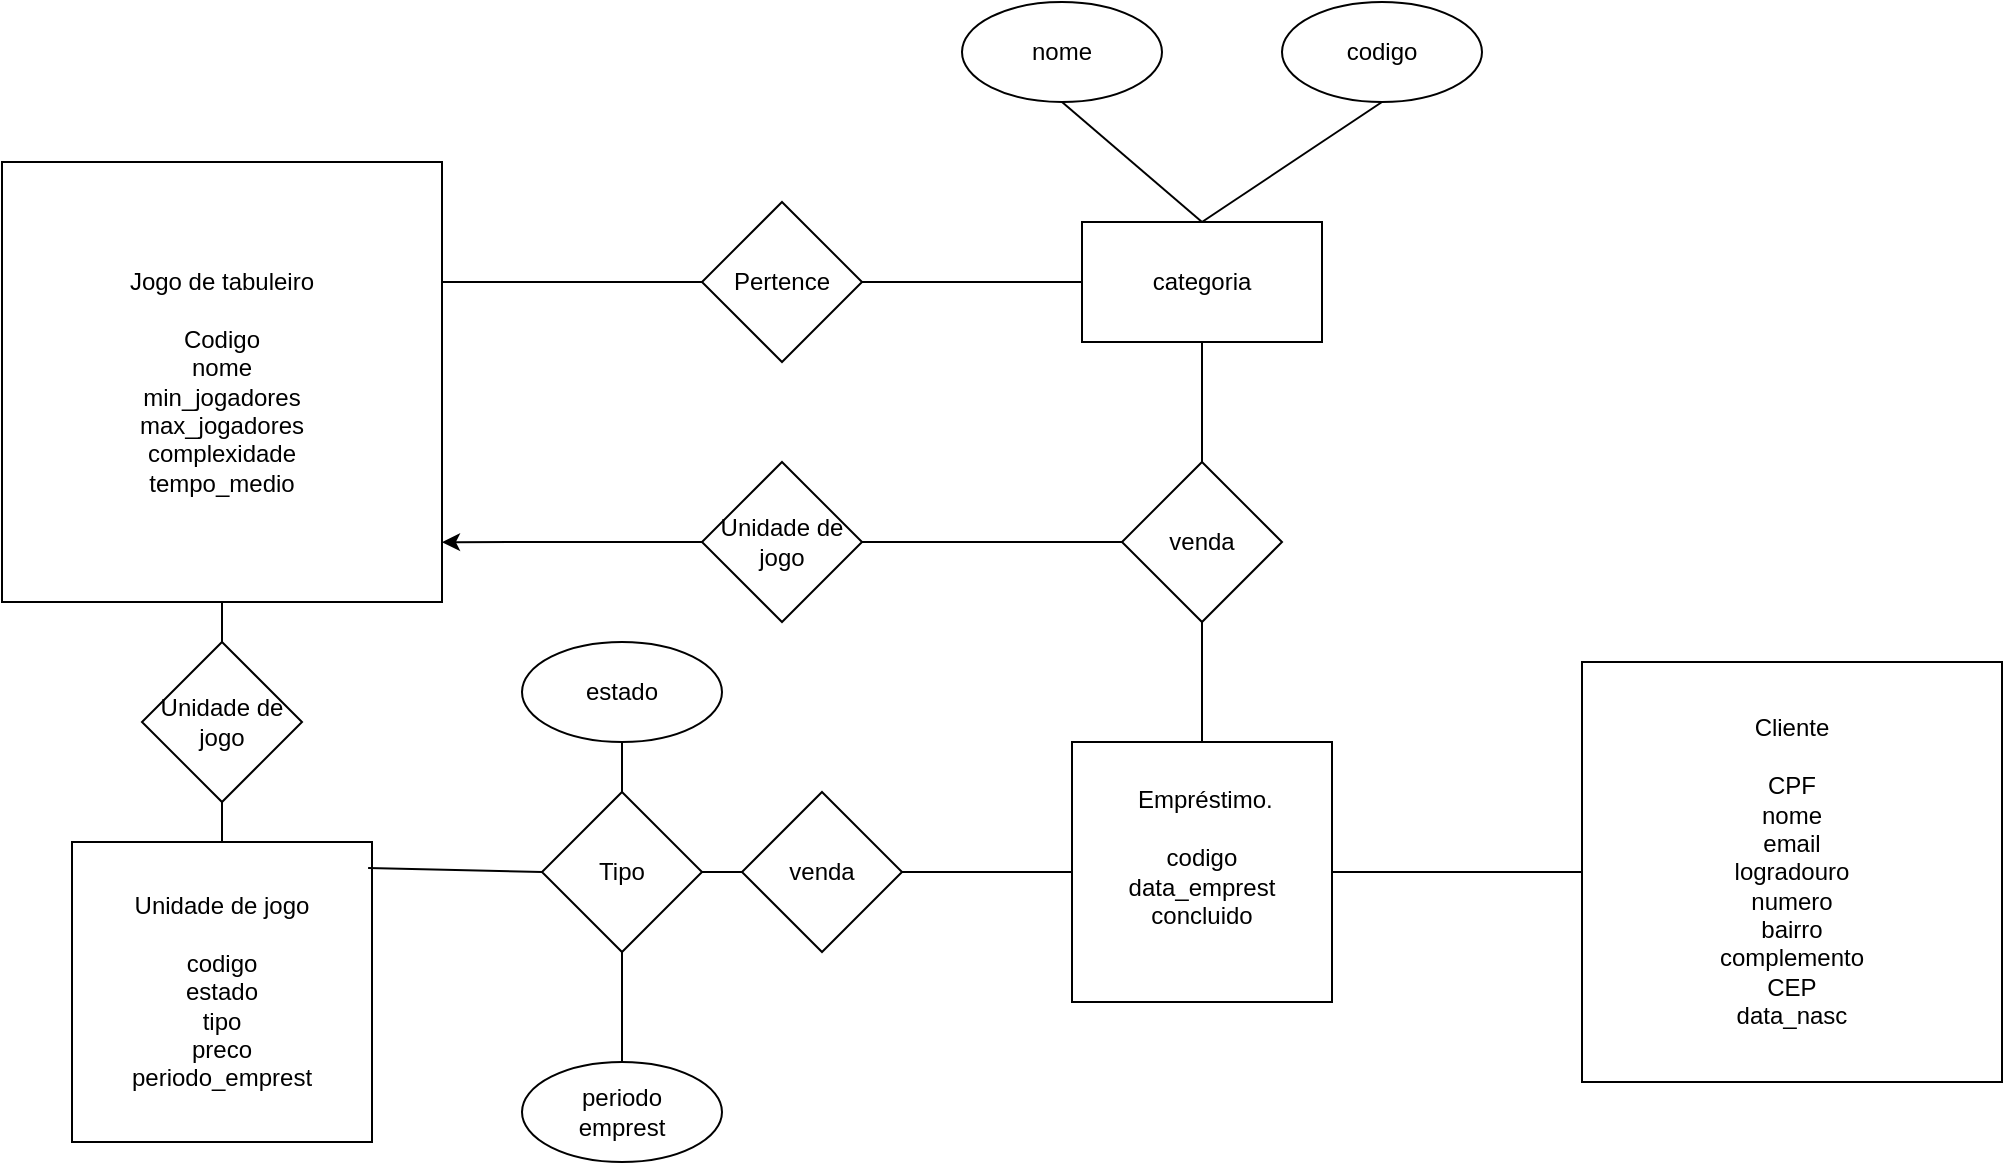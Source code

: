 <mxfile version="26.1.3">
  <diagram name="Página-1" id="bXf91uq4xTIuLi92Ajbj">
    <mxGraphModel dx="2501" dy="772" grid="1" gridSize="10" guides="1" tooltips="1" connect="1" arrows="1" fold="1" page="1" pageScale="1" pageWidth="827" pageHeight="1169" math="0" shadow="0">
      <root>
        <mxCell id="0" />
        <mxCell id="1" parent="0" />
        <mxCell id="ggw4CyNRnTy3p6Yb5EMk-1" value="categoria" style="rounded=0;whiteSpace=wrap;html=1;" vertex="1" parent="1">
          <mxGeometry x="280" y="180" width="120" height="60" as="geometry" />
        </mxCell>
        <mxCell id="ggw4CyNRnTy3p6Yb5EMk-2" value="nome" style="ellipse;whiteSpace=wrap;html=1;" vertex="1" parent="1">
          <mxGeometry x="220" y="70" width="100" height="50" as="geometry" />
        </mxCell>
        <mxCell id="ggw4CyNRnTy3p6Yb5EMk-3" value="codigo" style="ellipse;whiteSpace=wrap;html=1;" vertex="1" parent="1">
          <mxGeometry x="380" y="70" width="100" height="50" as="geometry" />
        </mxCell>
        <mxCell id="ggw4CyNRnTy3p6Yb5EMk-4" value="" style="endArrow=none;html=1;rounded=0;entryX=0.5;entryY=1;entryDx=0;entryDy=0;exitX=0.5;exitY=0;exitDx=0;exitDy=0;" edge="1" parent="1" source="ggw4CyNRnTy3p6Yb5EMk-1" target="ggw4CyNRnTy3p6Yb5EMk-2">
          <mxGeometry width="50" height="50" relative="1" as="geometry">
            <mxPoint x="390" y="420" as="sourcePoint" />
            <mxPoint x="440" y="370" as="targetPoint" />
          </mxGeometry>
        </mxCell>
        <mxCell id="ggw4CyNRnTy3p6Yb5EMk-5" value="" style="endArrow=none;html=1;rounded=0;exitX=0.5;exitY=0;exitDx=0;exitDy=0;entryX=0.5;entryY=1;entryDx=0;entryDy=0;" edge="1" parent="1" source="ggw4CyNRnTy3p6Yb5EMk-1" target="ggw4CyNRnTy3p6Yb5EMk-3">
          <mxGeometry width="50" height="50" relative="1" as="geometry">
            <mxPoint x="390" y="420" as="sourcePoint" />
            <mxPoint x="440" y="370" as="targetPoint" />
          </mxGeometry>
        </mxCell>
        <mxCell id="ggw4CyNRnTy3p6Yb5EMk-6" value="venda" style="rhombus;whiteSpace=wrap;html=1;" vertex="1" parent="1">
          <mxGeometry x="300" y="300" width="80" height="80" as="geometry" />
        </mxCell>
        <mxCell id="ggw4CyNRnTy3p6Yb5EMk-7" value="" style="endArrow=none;html=1;rounded=0;entryX=0.5;entryY=1;entryDx=0;entryDy=0;exitX=0.5;exitY=0;exitDx=0;exitDy=0;" edge="1" parent="1" source="ggw4CyNRnTy3p6Yb5EMk-6" target="ggw4CyNRnTy3p6Yb5EMk-1">
          <mxGeometry width="50" height="50" relative="1" as="geometry">
            <mxPoint x="390" y="420" as="sourcePoint" />
            <mxPoint x="440" y="370" as="targetPoint" />
          </mxGeometry>
        </mxCell>
        <mxCell id="ggw4CyNRnTy3p6Yb5EMk-8" value="" style="endArrow=none;html=1;rounded=0;exitX=0.5;exitY=1;exitDx=0;exitDy=0;entryX=0.5;entryY=0;entryDx=0;entryDy=0;" edge="1" parent="1" source="ggw4CyNRnTy3p6Yb5EMk-6" target="ggw4CyNRnTy3p6Yb5EMk-10">
          <mxGeometry width="50" height="50" relative="1" as="geometry">
            <mxPoint x="390" y="420" as="sourcePoint" />
            <mxPoint x="363.333" y="473.333" as="targetPoint" />
          </mxGeometry>
        </mxCell>
        <mxCell id="ggw4CyNRnTy3p6Yb5EMk-10" value="&amp;nbsp;Empréstimo.&lt;br&gt;&lt;br&gt;codigo&lt;br&gt;data_emprest&lt;br&gt;concluido&lt;br&gt;&lt;div&gt;&lt;br&gt;&lt;/div&gt;" style="whiteSpace=wrap;html=1;aspect=fixed;" vertex="1" parent="1">
          <mxGeometry x="275" y="440" width="130" height="130" as="geometry" />
        </mxCell>
        <mxCell id="ggw4CyNRnTy3p6Yb5EMk-12" value="Cliente&lt;br&gt;&lt;br&gt;CPF&lt;br&gt;nome&lt;br&gt;email&lt;br&gt;logradouro&lt;br&gt;numero&lt;br&gt;bairro&lt;br&gt;complemento&lt;br&gt;CEP&lt;br&gt;data_nasc" style="whiteSpace=wrap;html=1;aspect=fixed;" vertex="1" parent="1">
          <mxGeometry x="530" y="400" width="210" height="210" as="geometry" />
        </mxCell>
        <mxCell id="ggw4CyNRnTy3p6Yb5EMk-13" value="" style="endArrow=none;html=1;rounded=0;exitX=1;exitY=0.5;exitDx=0;exitDy=0;entryX=0;entryY=0.5;entryDx=0;entryDy=0;" edge="1" parent="1" source="ggw4CyNRnTy3p6Yb5EMk-10" target="ggw4CyNRnTy3p6Yb5EMk-12">
          <mxGeometry width="50" height="50" relative="1" as="geometry">
            <mxPoint x="390" y="440" as="sourcePoint" />
            <mxPoint x="440" y="390" as="targetPoint" />
          </mxGeometry>
        </mxCell>
        <mxCell id="ggw4CyNRnTy3p6Yb5EMk-15" value="Unidade de&lt;br&gt;jogo" style="rhombus;whiteSpace=wrap;html=1;" vertex="1" parent="1">
          <mxGeometry x="90" y="300" width="80" height="80" as="geometry" />
        </mxCell>
        <mxCell id="ggw4CyNRnTy3p6Yb5EMk-16" value="" style="endArrow=none;html=1;rounded=0;exitX=1;exitY=0.5;exitDx=0;exitDy=0;entryX=0;entryY=0.5;entryDx=0;entryDy=0;" edge="1" parent="1" source="ggw4CyNRnTy3p6Yb5EMk-15" target="ggw4CyNRnTy3p6Yb5EMk-6">
          <mxGeometry width="50" height="50" relative="1" as="geometry">
            <mxPoint x="390" y="440" as="sourcePoint" />
            <mxPoint x="440" y="390" as="targetPoint" />
          </mxGeometry>
        </mxCell>
        <mxCell id="ggw4CyNRnTy3p6Yb5EMk-17" value="Pertence" style="rhombus;whiteSpace=wrap;html=1;" vertex="1" parent="1">
          <mxGeometry x="90" y="170" width="80" height="80" as="geometry" />
        </mxCell>
        <mxCell id="ggw4CyNRnTy3p6Yb5EMk-18" value="" style="endArrow=none;html=1;rounded=0;entryX=1;entryY=0.5;entryDx=0;entryDy=0;exitX=0;exitY=0.5;exitDx=0;exitDy=0;" edge="1" parent="1" source="ggw4CyNRnTy3p6Yb5EMk-1" target="ggw4CyNRnTy3p6Yb5EMk-17">
          <mxGeometry width="50" height="50" relative="1" as="geometry">
            <mxPoint x="390" y="440" as="sourcePoint" />
            <mxPoint x="440" y="390" as="targetPoint" />
          </mxGeometry>
        </mxCell>
        <mxCell id="ggw4CyNRnTy3p6Yb5EMk-19" value="Jogo de tabuleiro&lt;br&gt;&lt;br&gt;Codigo&lt;br&gt;nome&lt;br&gt;min_jogadores&lt;br&gt;max_jogadores&lt;br&gt;complexidade&lt;br&gt;tempo_medio" style="whiteSpace=wrap;html=1;aspect=fixed;" vertex="1" parent="1">
          <mxGeometry x="-260" y="150" width="220" height="220" as="geometry" />
        </mxCell>
        <mxCell id="ggw4CyNRnTy3p6Yb5EMk-22" value="venda" style="rhombus;whiteSpace=wrap;html=1;" vertex="1" parent="1">
          <mxGeometry x="110" y="465" width="80" height="80" as="geometry" />
        </mxCell>
        <mxCell id="ggw4CyNRnTy3p6Yb5EMk-23" value="" style="endArrow=none;html=1;rounded=0;exitX=0;exitY=0.5;exitDx=0;exitDy=0;entryX=1;entryY=0.5;entryDx=0;entryDy=0;" edge="1" parent="1" source="ggw4CyNRnTy3p6Yb5EMk-10" target="ggw4CyNRnTy3p6Yb5EMk-22">
          <mxGeometry width="50" height="50" relative="1" as="geometry">
            <mxPoint x="390" y="440" as="sourcePoint" />
            <mxPoint x="440" y="390" as="targetPoint" />
          </mxGeometry>
        </mxCell>
        <mxCell id="ggw4CyNRnTy3p6Yb5EMk-24" value="Tipo" style="rhombus;whiteSpace=wrap;html=1;" vertex="1" parent="1">
          <mxGeometry x="10" y="465" width="80" height="80" as="geometry" />
        </mxCell>
        <mxCell id="ggw4CyNRnTy3p6Yb5EMk-27" value="estado" style="ellipse;whiteSpace=wrap;html=1;" vertex="1" parent="1">
          <mxGeometry y="390" width="100" height="50" as="geometry" />
        </mxCell>
        <mxCell id="ggw4CyNRnTy3p6Yb5EMk-28" value="periodo&lt;br&gt;emprest" style="ellipse;whiteSpace=wrap;html=1;" vertex="1" parent="1">
          <mxGeometry y="600" width="100" height="50" as="geometry" />
        </mxCell>
        <mxCell id="ggw4CyNRnTy3p6Yb5EMk-29" value="" style="endArrow=none;html=1;rounded=0;exitX=0.5;exitY=1;exitDx=0;exitDy=0;entryX=0.5;entryY=0;entryDx=0;entryDy=0;" edge="1" parent="1" source="ggw4CyNRnTy3p6Yb5EMk-24" target="ggw4CyNRnTy3p6Yb5EMk-28">
          <mxGeometry width="50" height="50" relative="1" as="geometry">
            <mxPoint x="430" y="440" as="sourcePoint" />
            <mxPoint x="480" y="390" as="targetPoint" />
          </mxGeometry>
        </mxCell>
        <mxCell id="ggw4CyNRnTy3p6Yb5EMk-31" value="" style="endArrow=none;html=1;rounded=0;exitX=0.5;exitY=1;exitDx=0;exitDy=0;entryX=0.5;entryY=0;entryDx=0;entryDy=0;" edge="1" parent="1" source="ggw4CyNRnTy3p6Yb5EMk-27" target="ggw4CyNRnTy3p6Yb5EMk-24">
          <mxGeometry width="50" height="50" relative="1" as="geometry">
            <mxPoint x="430" y="440" as="sourcePoint" />
            <mxPoint x="50" y="460" as="targetPoint" />
          </mxGeometry>
        </mxCell>
        <mxCell id="ggw4CyNRnTy3p6Yb5EMk-32" value="" style="endArrow=none;html=1;rounded=0;exitX=1;exitY=0.5;exitDx=0;exitDy=0;" edge="1" parent="1" source="ggw4CyNRnTy3p6Yb5EMk-24">
          <mxGeometry width="50" height="50" relative="1" as="geometry">
            <mxPoint x="78" y="510" as="sourcePoint" />
            <mxPoint x="110" y="505" as="targetPoint" />
          </mxGeometry>
        </mxCell>
        <mxCell id="ggw4CyNRnTy3p6Yb5EMk-33" value="Unidade de jogo&lt;br&gt;&lt;br&gt;codigo&lt;br&gt;estado&lt;br&gt;tipo&lt;br&gt;preco&lt;div&gt;periodo_emprest&lt;/div&gt;" style="whiteSpace=wrap;html=1;aspect=fixed;" vertex="1" parent="1">
          <mxGeometry x="-225" y="490" width="150" height="150" as="geometry" />
        </mxCell>
        <mxCell id="ggw4CyNRnTy3p6Yb5EMk-34" value="" style="endArrow=none;html=1;rounded=0;exitX=0.987;exitY=0.087;exitDx=0;exitDy=0;entryX=0;entryY=0.5;entryDx=0;entryDy=0;exitPerimeter=0;" edge="1" parent="1" source="ggw4CyNRnTy3p6Yb5EMk-33" target="ggw4CyNRnTy3p6Yb5EMk-24">
          <mxGeometry width="50" height="50" relative="1" as="geometry">
            <mxPoint x="390" y="440" as="sourcePoint" />
            <mxPoint x="440" y="390" as="targetPoint" />
          </mxGeometry>
        </mxCell>
        <mxCell id="ggw4CyNRnTy3p6Yb5EMk-35" style="edgeStyle=orthogonalEdgeStyle;rounded=0;orthogonalLoop=1;jettySize=auto;html=1;exitX=0;exitY=0.5;exitDx=0;exitDy=0;entryX=1;entryY=0.864;entryDx=0;entryDy=0;entryPerimeter=0;" edge="1" parent="1" source="ggw4CyNRnTy3p6Yb5EMk-15" target="ggw4CyNRnTy3p6Yb5EMk-19">
          <mxGeometry relative="1" as="geometry" />
        </mxCell>
        <mxCell id="ggw4CyNRnTy3p6Yb5EMk-37" value="" style="endArrow=none;html=1;rounded=0;exitX=0;exitY=0.5;exitDx=0;exitDy=0;entryX=1;entryY=0.273;entryDx=0;entryDy=0;entryPerimeter=0;" edge="1" parent="1" source="ggw4CyNRnTy3p6Yb5EMk-17" target="ggw4CyNRnTy3p6Yb5EMk-19">
          <mxGeometry width="50" height="50" relative="1" as="geometry">
            <mxPoint x="210" y="480" as="sourcePoint" />
            <mxPoint x="260" y="430" as="targetPoint" />
          </mxGeometry>
        </mxCell>
        <mxCell id="ggw4CyNRnTy3p6Yb5EMk-39" value="" style="endArrow=none;html=1;rounded=0;exitX=0.5;exitY=0;exitDx=0;exitDy=0;entryX=0.5;entryY=1;entryDx=0;entryDy=0;" edge="1" parent="1" source="ggw4CyNRnTy3p6Yb5EMk-33" target="ggw4CyNRnTy3p6Yb5EMk-19">
          <mxGeometry width="50" height="50" relative="1" as="geometry">
            <mxPoint x="210" y="610" as="sourcePoint" />
            <mxPoint x="260" y="560" as="targetPoint" />
          </mxGeometry>
        </mxCell>
        <mxCell id="ggw4CyNRnTy3p6Yb5EMk-38" value="Unidade de&lt;br&gt;jogo" style="rhombus;whiteSpace=wrap;html=1;" vertex="1" parent="1">
          <mxGeometry x="-190" y="390" width="80" height="80" as="geometry" />
        </mxCell>
      </root>
    </mxGraphModel>
  </diagram>
</mxfile>
